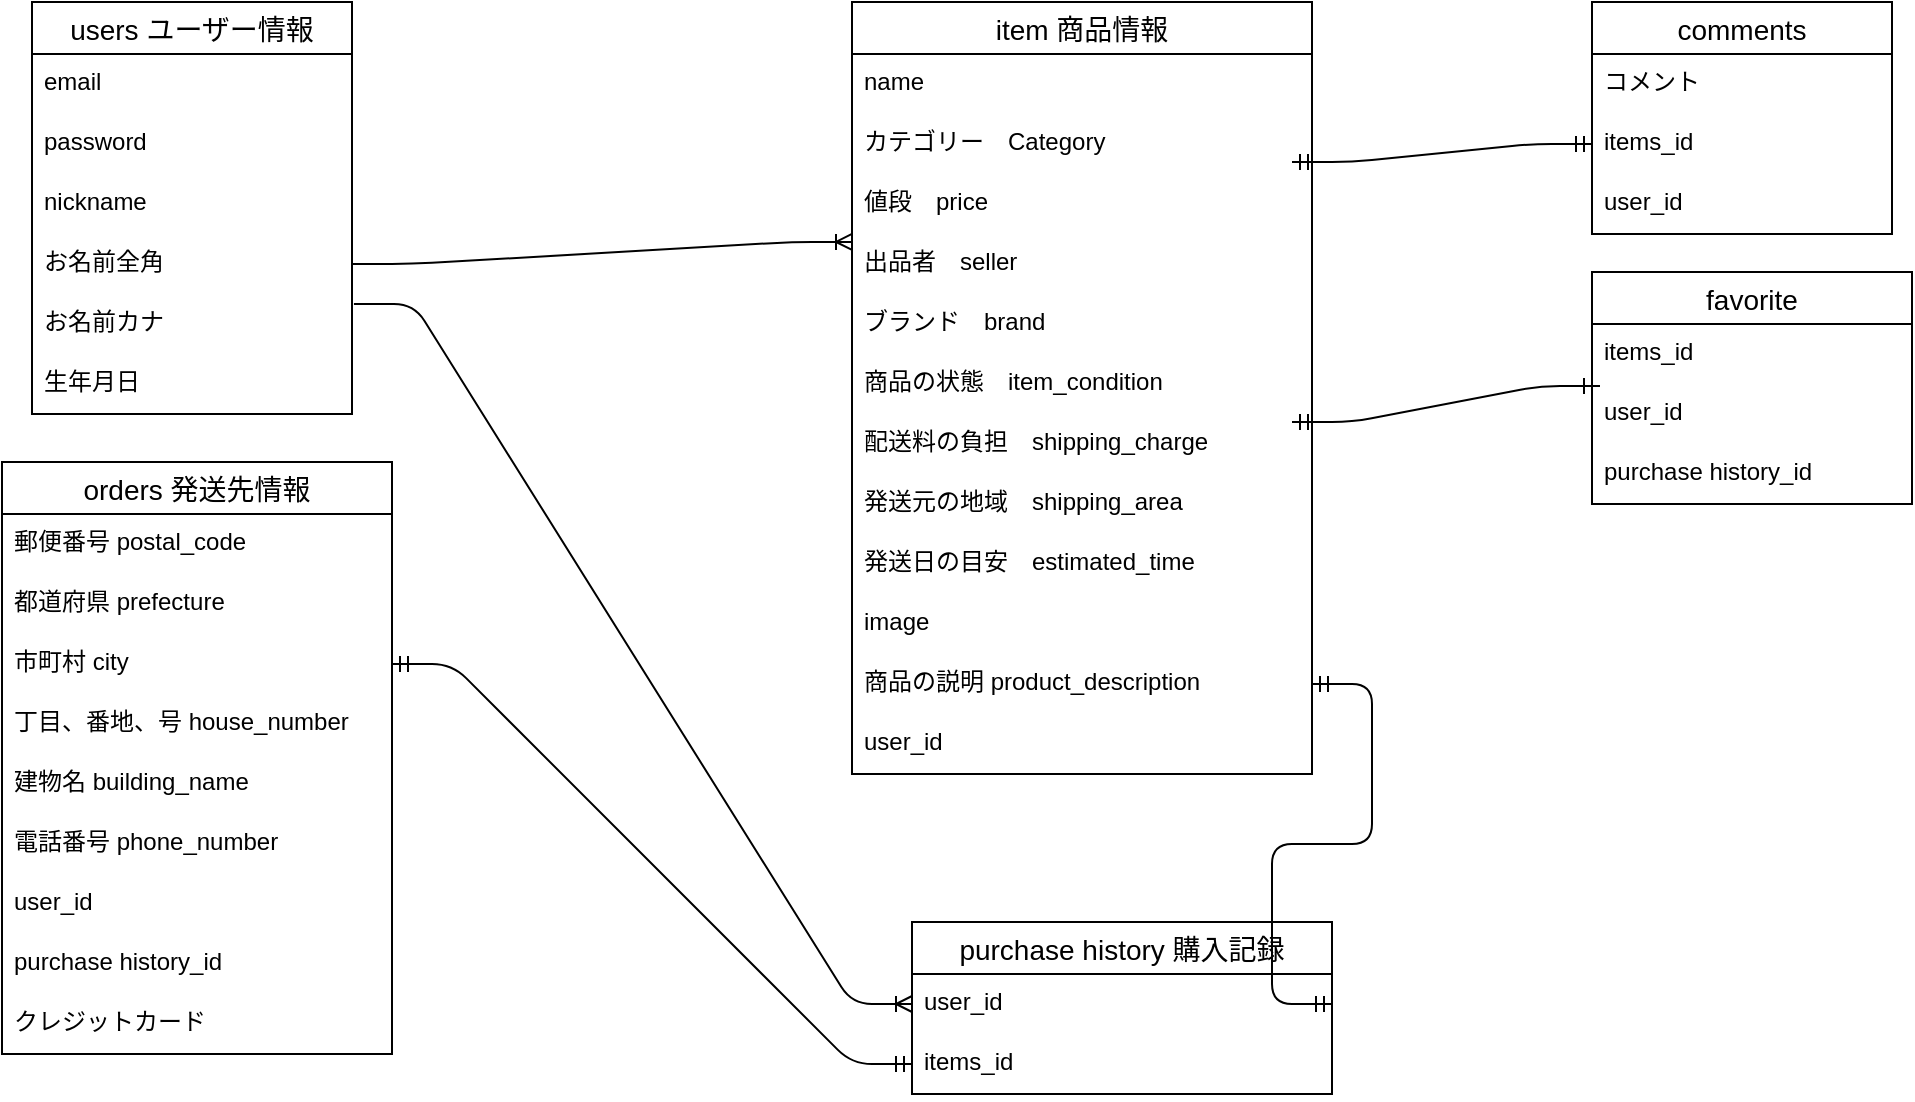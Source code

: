 <mxfile>
    <diagram id="TmpvHXOX8LhaAK1TKZhH" name="ページ1">
        <mxGraphModel dx="868" dy="627" grid="1" gridSize="10" guides="1" tooltips="1" connect="1" arrows="1" fold="1" page="1" pageScale="1" pageWidth="827" pageHeight="1169" math="0" shadow="0">
            <root>
                <mxCell id="0"/>
                <mxCell id="1" parent="0"/>
                <mxCell id="15" value="users ユーザー情報" style="swimlane;fontStyle=0;childLayout=stackLayout;horizontal=1;startSize=26;horizontalStack=0;resizeParent=1;resizeParentMax=0;resizeLast=0;collapsible=1;marginBottom=0;align=center;fontSize=14;" parent="1" vertex="1">
                    <mxGeometry x="70" width="160" height="206" as="geometry">
                        <mxRectangle x="330" y="270" width="120" height="26" as="alternateBounds"/>
                    </mxGeometry>
                </mxCell>
                <mxCell id="16" value="email" style="text;strokeColor=none;fillColor=none;spacingLeft=4;spacingRight=4;overflow=hidden;rotatable=0;points=[[0,0.5],[1,0.5]];portConstraint=eastwest;fontSize=12;" parent="15" vertex="1">
                    <mxGeometry y="26" width="160" height="30" as="geometry"/>
                </mxCell>
                <mxCell id="17" value="password" style="text;strokeColor=none;fillColor=none;spacingLeft=4;spacingRight=4;overflow=hidden;rotatable=0;points=[[0,0.5],[1,0.5]];portConstraint=eastwest;fontSize=12;" parent="15" vertex="1">
                    <mxGeometry y="56" width="160" height="30" as="geometry"/>
                </mxCell>
                <mxCell id="18" value="nickname" style="text;strokeColor=none;fillColor=none;spacingLeft=4;spacingRight=4;overflow=hidden;rotatable=0;points=[[0,0.5],[1,0.5]];portConstraint=eastwest;fontSize=12;" parent="15" vertex="1">
                    <mxGeometry y="86" width="160" height="30" as="geometry"/>
                </mxCell>
                <mxCell id="54" value="お名前全角" style="text;strokeColor=none;fillColor=none;spacingLeft=4;spacingRight=4;overflow=hidden;rotatable=0;points=[[0,0.5],[1,0.5]];portConstraint=eastwest;fontSize=12;" parent="15" vertex="1">
                    <mxGeometry y="116" width="160" height="30" as="geometry"/>
                </mxCell>
                <mxCell id="71" value="お名前カナ" style="text;strokeColor=none;fillColor=none;spacingLeft=4;spacingRight=4;overflow=hidden;rotatable=0;points=[[0,0.5],[1,0.5]];portConstraint=eastwest;fontSize=12;" parent="15" vertex="1">
                    <mxGeometry y="146" width="160" height="30" as="geometry"/>
                </mxCell>
                <mxCell id="72" value="生年月日" style="text;strokeColor=none;fillColor=none;spacingLeft=4;spacingRight=4;overflow=hidden;rotatable=0;points=[[0,0.5],[1,0.5]];portConstraint=eastwest;fontSize=12;" parent="15" vertex="1">
                    <mxGeometry y="176" width="160" height="30" as="geometry"/>
                </mxCell>
                <mxCell id="19" value="item 商品情報" style="swimlane;fontStyle=0;childLayout=stackLayout;horizontal=1;startSize=26;horizontalStack=0;resizeParent=1;resizeParentMax=0;resizeLast=0;collapsible=1;marginBottom=0;align=center;fontSize=14;" parent="1" vertex="1">
                    <mxGeometry x="480" width="230" height="386" as="geometry">
                        <mxRectangle x="330" y="270" width="120" height="26" as="alternateBounds"/>
                    </mxGeometry>
                </mxCell>
                <mxCell id="20" value="name" style="text;strokeColor=none;fillColor=none;spacingLeft=4;spacingRight=4;overflow=hidden;rotatable=0;points=[[0,0.5],[1,0.5]];portConstraint=eastwest;fontSize=12;" parent="19" vertex="1">
                    <mxGeometry y="26" width="230" height="30" as="geometry"/>
                </mxCell>
                <mxCell id="21" value="カテゴリー　Category&#10;&#10;" style="text;strokeColor=none;fillColor=none;spacingLeft=4;spacingRight=4;overflow=hidden;rotatable=0;points=[[0,0.5],[1,0.5]];portConstraint=eastwest;fontSize=12;" parent="19" vertex="1">
                    <mxGeometry y="56" width="230" height="30" as="geometry"/>
                </mxCell>
                <mxCell id="37" value="値段　price&#10;" style="text;strokeColor=none;fillColor=none;spacingLeft=4;spacingRight=4;overflow=hidden;rotatable=0;points=[[0,0.5],[1,0.5]];portConstraint=eastwest;fontSize=12;" parent="19" vertex="1">
                    <mxGeometry y="86" width="230" height="30" as="geometry"/>
                </mxCell>
                <mxCell id="38" value="出品者　seller" style="text;strokeColor=none;fillColor=none;spacingLeft=4;spacingRight=4;overflow=hidden;rotatable=0;points=[[0,0.5],[1,0.5]];portConstraint=eastwest;fontSize=12;" parent="19" vertex="1">
                    <mxGeometry y="116" width="230" height="30" as="geometry"/>
                </mxCell>
                <mxCell id="39" value="ブランド　brand" style="text;strokeColor=none;fillColor=none;spacingLeft=4;spacingRight=4;overflow=hidden;rotatable=0;points=[[0,0.5],[1,0.5]];portConstraint=eastwest;fontSize=12;" parent="19" vertex="1">
                    <mxGeometry y="146" width="230" height="30" as="geometry"/>
                </mxCell>
                <mxCell id="40" value="商品の状態　item_condition" style="text;strokeColor=none;fillColor=none;spacingLeft=4;spacingRight=4;overflow=hidden;rotatable=0;points=[[0,0.5],[1,0.5]];portConstraint=eastwest;fontSize=12;" parent="19" vertex="1">
                    <mxGeometry y="176" width="230" height="30" as="geometry"/>
                </mxCell>
                <mxCell id="41" value="配送料の負担　shipping_charge" style="text;strokeColor=none;fillColor=none;spacingLeft=4;spacingRight=4;overflow=hidden;rotatable=0;points=[[0,0.5],[1,0.5]];portConstraint=eastwest;fontSize=12;" parent="19" vertex="1">
                    <mxGeometry y="206" width="230" height="30" as="geometry"/>
                </mxCell>
                <mxCell id="42" value="発送元の地域　shipping_area" style="text;strokeColor=none;fillColor=none;spacingLeft=4;spacingRight=4;overflow=hidden;rotatable=0;points=[[0,0.5],[1,0.5]];portConstraint=eastwest;fontSize=12;" parent="19" vertex="1">
                    <mxGeometry y="236" width="230" height="30" as="geometry"/>
                </mxCell>
                <mxCell id="22" value="発送日の目安　estimated_time" style="text;strokeColor=none;fillColor=none;spacingLeft=4;spacingRight=4;overflow=hidden;rotatable=0;points=[[0,0.5],[1,0.5]];portConstraint=eastwest;fontSize=12;" parent="19" vertex="1">
                    <mxGeometry y="266" width="230" height="30" as="geometry"/>
                </mxCell>
                <mxCell id="47" value="image&#10;" style="text;strokeColor=none;fillColor=none;spacingLeft=4;spacingRight=4;overflow=hidden;rotatable=0;points=[[0,0.5],[1,0.5]];portConstraint=eastwest;fontSize=12;" parent="19" vertex="1">
                    <mxGeometry y="296" width="230" height="30" as="geometry"/>
                </mxCell>
                <mxCell id="50" value="商品の説明 product_description" style="text;strokeColor=none;fillColor=none;spacingLeft=4;spacingRight=4;overflow=hidden;rotatable=0;points=[[0,0.5],[1,0.5]];portConstraint=eastwest;fontSize=12;" parent="19" vertex="1">
                    <mxGeometry y="326" width="230" height="30" as="geometry"/>
                </mxCell>
                <mxCell id="97" value="user_id" style="text;strokeColor=none;fillColor=none;spacingLeft=4;spacingRight=4;overflow=hidden;rotatable=0;points=[[0,0.5],[1,0.5]];portConstraint=eastwest;fontSize=12;" parent="19" vertex="1">
                    <mxGeometry y="356" width="230" height="30" as="geometry"/>
                </mxCell>
                <mxCell id="23" value="orders 発送先情報" style="swimlane;fontStyle=0;childLayout=stackLayout;horizontal=1;startSize=26;horizontalStack=0;resizeParent=1;resizeParentMax=0;resizeLast=0;collapsible=1;marginBottom=0;align=center;fontSize=14;" parent="1" vertex="1">
                    <mxGeometry x="55" y="230" width="195" height="296" as="geometry">
                        <mxRectangle x="330" y="270" width="120" height="26" as="alternateBounds"/>
                    </mxGeometry>
                </mxCell>
                <mxCell id="25" value="郵便番号 postal_code" style="text;strokeColor=none;fillColor=none;spacingLeft=4;spacingRight=4;overflow=hidden;rotatable=0;points=[[0,0.5],[1,0.5]];portConstraint=eastwest;fontSize=12;" parent="23" vertex="1">
                    <mxGeometry y="26" width="195" height="30" as="geometry"/>
                </mxCell>
                <mxCell id="104" value="都道府県 prefecture" style="text;strokeColor=none;fillColor=none;spacingLeft=4;spacingRight=4;overflow=hidden;rotatable=0;points=[[0,0.5],[1,0.5]];portConstraint=eastwest;fontSize=12;" parent="23" vertex="1">
                    <mxGeometry y="56" width="195" height="30" as="geometry"/>
                </mxCell>
                <mxCell id="52" value="市町村 city&#10;" style="text;strokeColor=none;fillColor=none;spacingLeft=4;spacingRight=4;overflow=hidden;rotatable=0;points=[[0,0.5],[1,0.5]];portConstraint=eastwest;fontSize=12;" parent="23" vertex="1">
                    <mxGeometry y="86" width="195" height="30" as="geometry"/>
                </mxCell>
                <mxCell id="51" value="丁目、番地、号 house_number&#10;&#10;" style="text;strokeColor=none;fillColor=none;spacingLeft=4;spacingRight=4;overflow=hidden;rotatable=0;points=[[0,0.5],[1,0.5]];portConstraint=eastwest;fontSize=12;" parent="23" vertex="1">
                    <mxGeometry y="116" width="195" height="30" as="geometry"/>
                </mxCell>
                <mxCell id="74" value="建物名 building_name" style="text;strokeColor=none;fillColor=none;spacingLeft=4;spacingRight=4;overflow=hidden;rotatable=0;points=[[0,0.5],[1,0.5]];portConstraint=eastwest;fontSize=12;" parent="23" vertex="1">
                    <mxGeometry y="146" width="195" height="30" as="geometry"/>
                </mxCell>
                <mxCell id="75" value="電話番号 phone_number&#10;" style="text;strokeColor=none;fillColor=none;spacingLeft=4;spacingRight=4;overflow=hidden;rotatable=0;points=[[0,0.5],[1,0.5]];portConstraint=eastwest;fontSize=12;" parent="23" vertex="1">
                    <mxGeometry y="176" width="195" height="30" as="geometry"/>
                </mxCell>
                <mxCell id="24" value="user_id" style="text;strokeColor=none;fillColor=none;spacingLeft=4;spacingRight=4;overflow=hidden;rotatable=0;points=[[0,0.5],[1,0.5]];portConstraint=eastwest;fontSize=12;" parent="23" vertex="1">
                    <mxGeometry y="206" width="195" height="30" as="geometry"/>
                </mxCell>
                <mxCell id="103" value="purchase history_id&#10;" style="text;strokeColor=none;fillColor=none;spacingLeft=4;spacingRight=4;overflow=hidden;rotatable=0;points=[[0,0.5],[1,0.5]];portConstraint=eastwest;fontSize=12;" parent="23" vertex="1">
                    <mxGeometry y="236" width="195" height="30" as="geometry"/>
                </mxCell>
                <mxCell id="107" value="クレジットカード" style="text;strokeColor=none;fillColor=none;spacingLeft=4;spacingRight=4;overflow=hidden;rotatable=0;points=[[0,0.5],[1,0.5]];portConstraint=eastwest;fontSize=12;" parent="23" vertex="1">
                    <mxGeometry y="266" width="195" height="30" as="geometry"/>
                </mxCell>
                <mxCell id="43" value="comments" style="swimlane;fontStyle=0;childLayout=stackLayout;horizontal=1;startSize=26;horizontalStack=0;resizeParent=1;resizeParentMax=0;resizeLast=0;collapsible=1;marginBottom=0;align=center;fontSize=14;" parent="1" vertex="1">
                    <mxGeometry x="850" width="150" height="116" as="geometry">
                        <mxRectangle x="330" y="270" width="120" height="26" as="alternateBounds"/>
                    </mxGeometry>
                </mxCell>
                <mxCell id="44" value="コメント&#10;" style="text;strokeColor=none;fillColor=none;spacingLeft=4;spacingRight=4;overflow=hidden;rotatable=0;points=[[0,0.5],[1,0.5]];portConstraint=eastwest;fontSize=12;" parent="43" vertex="1">
                    <mxGeometry y="26" width="150" height="30" as="geometry"/>
                </mxCell>
                <mxCell id="55" value="items_id" style="text;strokeColor=none;fillColor=none;spacingLeft=4;spacingRight=4;overflow=hidden;rotatable=0;points=[[0,0.5],[1,0.5]];portConstraint=eastwest;fontSize=12;" parent="43" vertex="1">
                    <mxGeometry y="56" width="150" height="30" as="geometry"/>
                </mxCell>
                <mxCell id="56" value="user_id" style="text;strokeColor=none;fillColor=none;spacingLeft=4;spacingRight=4;overflow=hidden;rotatable=0;points=[[0,0.5],[1,0.5]];portConstraint=eastwest;fontSize=12;" parent="43" vertex="1">
                    <mxGeometry y="86" width="150" height="30" as="geometry"/>
                </mxCell>
                <mxCell id="62" value="favorite" style="swimlane;fontStyle=0;childLayout=stackLayout;horizontal=1;startSize=26;horizontalStack=0;resizeParent=1;resizeParentMax=0;resizeLast=0;collapsible=1;marginBottom=0;align=center;fontSize=14;" parent="1" vertex="1">
                    <mxGeometry x="850" y="135" width="160" height="116" as="geometry"/>
                </mxCell>
                <mxCell id="63" value="items_id" style="text;strokeColor=none;fillColor=none;spacingLeft=4;spacingRight=4;overflow=hidden;rotatable=0;points=[[0,0.5],[1,0.5]];portConstraint=eastwest;fontSize=12;" parent="62" vertex="1">
                    <mxGeometry y="26" width="160" height="30" as="geometry"/>
                </mxCell>
                <mxCell id="64" value="user_id" style="text;strokeColor=none;fillColor=none;spacingLeft=4;spacingRight=4;overflow=hidden;rotatable=0;points=[[0,0.5],[1,0.5]];portConstraint=eastwest;fontSize=12;" parent="62" vertex="1">
                    <mxGeometry y="56" width="160" height="30" as="geometry"/>
                </mxCell>
                <mxCell id="101" value="purchase history_id&#10;" style="text;strokeColor=none;fillColor=none;spacingLeft=4;spacingRight=4;overflow=hidden;rotatable=0;points=[[0,0.5],[1,0.5]];portConstraint=eastwest;fontSize=12;" parent="62" vertex="1">
                    <mxGeometry y="86" width="160" height="30" as="geometry"/>
                </mxCell>
                <mxCell id="78" value="purchase history 購入記録" style="swimlane;fontStyle=0;childLayout=stackLayout;horizontal=1;startSize=26;horizontalStack=0;resizeParent=1;resizeParentMax=0;resizeLast=0;collapsible=1;marginBottom=0;align=center;fontSize=14;" parent="1" vertex="1">
                    <mxGeometry x="510" y="460" width="210" height="86" as="geometry"/>
                </mxCell>
                <mxCell id="79" value="user_id" style="text;strokeColor=none;fillColor=none;spacingLeft=4;spacingRight=4;overflow=hidden;rotatable=0;points=[[0,0.5],[1,0.5]];portConstraint=eastwest;fontSize=12;" parent="78" vertex="1">
                    <mxGeometry y="26" width="210" height="30" as="geometry"/>
                </mxCell>
                <mxCell id="80" value="items_id" style="text;strokeColor=none;fillColor=none;spacingLeft=4;spacingRight=4;overflow=hidden;rotatable=0;points=[[0,0.5],[1,0.5]];portConstraint=eastwest;fontSize=12;" parent="78" vertex="1">
                    <mxGeometry y="56" width="210" height="30" as="geometry"/>
                </mxCell>
                <mxCell id="82" value="" style="edgeStyle=entityRelationEdgeStyle;fontSize=12;html=1;endArrow=ERoneToMany;entryX=0;entryY=0.133;entryDx=0;entryDy=0;entryPerimeter=0;" parent="1" source="54" target="38" edge="1">
                    <mxGeometry width="100" height="100" relative="1" as="geometry">
                        <mxPoint x="454" y="120" as="sourcePoint"/>
                        <mxPoint x="470" y="30" as="targetPoint"/>
                    </mxGeometry>
                </mxCell>
                <mxCell id="83" value="" style="edgeStyle=entityRelationEdgeStyle;fontSize=12;html=1;endArrow=ERoneToMany;entryX=0;entryY=0.5;entryDx=0;entryDy=0;exitX=1.006;exitY=0.167;exitDx=0;exitDy=0;exitPerimeter=0;" parent="1" source="71" target="79" edge="1">
                    <mxGeometry width="100" height="100" relative="1" as="geometry">
                        <mxPoint x="450" y="180" as="sourcePoint"/>
                        <mxPoint x="550" y="80" as="targetPoint"/>
                    </mxGeometry>
                </mxCell>
                <mxCell id="86" value="" style="edgeStyle=entityRelationEdgeStyle;fontSize=12;html=1;endArrow=ERmandOne;startArrow=ERmandOne;" parent="1" source="80" target="52" edge="1">
                    <mxGeometry width="100" height="100" relative="1" as="geometry">
                        <mxPoint x="390" y="630" as="sourcePoint"/>
                        <mxPoint x="480" y="526" as="targetPoint"/>
                    </mxGeometry>
                </mxCell>
                <mxCell id="111" value="" style="edgeStyle=entityRelationEdgeStyle;fontSize=12;html=1;endArrow=ERmandOne;startArrow=ERmandOne;entryX=0.025;entryY=0.033;entryDx=0;entryDy=0;entryPerimeter=0;" edge="1" parent="1" target="64">
                    <mxGeometry width="100" height="100" relative="1" as="geometry">
                        <mxPoint x="700" y="210" as="sourcePoint"/>
                        <mxPoint x="800" y="110" as="targetPoint"/>
                    </mxGeometry>
                </mxCell>
                <mxCell id="112" value="" style="edgeStyle=entityRelationEdgeStyle;fontSize=12;html=1;endArrow=ERmandOne;startArrow=ERmandOne;" edge="1" parent="1" target="55">
                    <mxGeometry width="100" height="100" relative="1" as="geometry">
                        <mxPoint x="700" y="80" as="sourcePoint"/>
                        <mxPoint x="800" y="-20" as="targetPoint"/>
                    </mxGeometry>
                </mxCell>
                <mxCell id="114" value="" style="edgeStyle=entityRelationEdgeStyle;fontSize=12;html=1;endArrow=ERmandOne;startArrow=ERmandOne;entryX=1;entryY=0.5;entryDx=0;entryDy=0;exitX=1;exitY=0.5;exitDx=0;exitDy=0;" edge="1" parent="1" source="50" target="79">
                    <mxGeometry width="100" height="100" relative="1" as="geometry">
                        <mxPoint x="540" y="330" as="sourcePoint"/>
                        <mxPoint x="510" y="430" as="targetPoint"/>
                    </mxGeometry>
                </mxCell>
            </root>
        </mxGraphModel>
    </diagram>
</mxfile>
